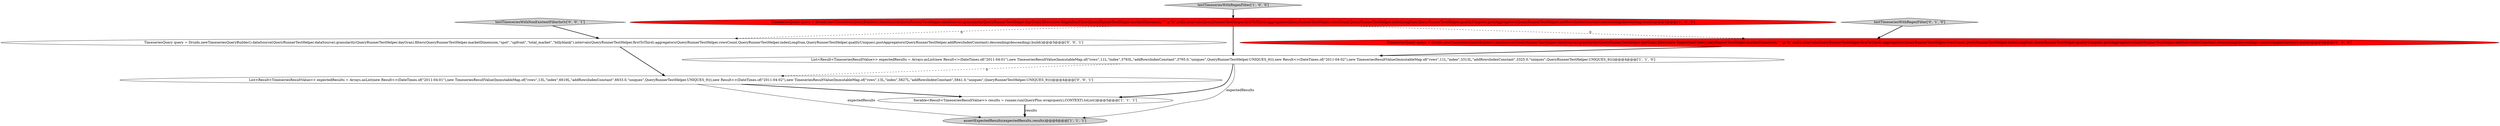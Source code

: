 digraph {
4 [style = filled, label = "assertExpectedResults(expectedResults,results)@@@6@@@['1', '1', '1']", fillcolor = lightgray, shape = ellipse image = "AAA0AAABBB1BBB"];
2 [style = filled, label = "TimeseriesQuery query = Druids.newTimeseriesQueryBuilder().dataSource(QueryRunnerTestHelper.dataSource).granularity(QueryRunnerTestHelper.dayGran).filters(new RegexDimFilter(QueryRunnerTestHelper.marketDimension,\"^.p.*$\",null)).intervals(QueryRunnerTestHelper.firstToThird).aggregators(QueryRunnerTestHelper.rowsCount,QueryRunnerTestHelper.indexLongSum,QueryRunnerTestHelper.qualityUniques).postAggregators(QueryRunnerTestHelper.addRowsIndexConstant).descending(descending).build()@@@3@@@['1', '0', '0']", fillcolor = red, shape = ellipse image = "AAA1AAABBB1BBB"];
1 [style = filled, label = "List<Result<TimeseriesResultValue>> expectedResults = Arrays.asList(new Result<>(DateTimes.of(\"2011-04-01\"),new TimeseriesResultValue(ImmutableMap.of(\"rows\",11L,\"index\",3783L,\"addRowsIndexConstant\",3795.0,\"uniques\",QueryRunnerTestHelper.UNIQUES_9))),new Result<>(DateTimes.of(\"2011-04-02\"),new TimeseriesResultValue(ImmutableMap.of(\"rows\",11L,\"index\",3313L,\"addRowsIndexConstant\",3325.0,\"uniques\",QueryRunnerTestHelper.UNIQUES_9))))@@@4@@@['1', '1', '0']", fillcolor = white, shape = ellipse image = "AAA0AAABBB1BBB"];
3 [style = filled, label = "testTimeseriesWithRegexFilter['1', '0', '0']", fillcolor = lightgray, shape = diamond image = "AAA0AAABBB1BBB"];
6 [style = filled, label = "TimeseriesQuery query = Druids.newTimeseriesQueryBuilder().dataSource(QueryRunnerTestHelper.dataSource).granularity(QueryRunnerTestHelper.dayGran).filters(new RegexDimFilter(QueryRunnerTestHelper.marketDimension,\"^.p.*$\",null)).intervals(QueryRunnerTestHelper.firstToThird).aggregators(QueryRunnerTestHelper.rowsCount,QueryRunnerTestHelper.indexLongSum,QueryRunnerTestHelper.qualityUniques).postAggregators(QueryRunnerTestHelper.addRowsIndexConstant).descending(descending).context(makeContext()).build()@@@3@@@['0', '1', '0']", fillcolor = red, shape = ellipse image = "AAA1AAABBB2BBB"];
8 [style = filled, label = "List<Result<TimeseriesResultValue>> expectedResults = Arrays.asList(new Result<>(DateTimes.of(\"2011-04-01\"),new TimeseriesResultValue(ImmutableMap.of(\"rows\",13L,\"index\",6619L,\"addRowsIndexConstant\",6633.0,\"uniques\",QueryRunnerTestHelper.UNIQUES_9))),new Result<>(DateTimes.of(\"2011-04-02\"),new TimeseriesResultValue(ImmutableMap.of(\"rows\",13L,\"index\",5827L,\"addRowsIndexConstant\",5841.0,\"uniques\",QueryRunnerTestHelper.UNIQUES_9))))@@@4@@@['0', '0', '1']", fillcolor = white, shape = ellipse image = "AAA0AAABBB3BBB"];
0 [style = filled, label = "Iterable<Result<TimeseriesResultValue>> results = runner.run(QueryPlus.wrap(query),CONTEXT).toList()@@@5@@@['1', '1', '1']", fillcolor = white, shape = ellipse image = "AAA0AAABBB1BBB"];
5 [style = filled, label = "testTimeseriesWithRegexFilter['0', '1', '0']", fillcolor = lightgray, shape = diamond image = "AAA0AAABBB2BBB"];
9 [style = filled, label = "testTimeseriesWithNonExistentFilterInOr['0', '0', '1']", fillcolor = lightgray, shape = diamond image = "AAA0AAABBB3BBB"];
7 [style = filled, label = "TimeseriesQuery query = Druids.newTimeseriesQueryBuilder().dataSource(QueryRunnerTestHelper.dataSource).granularity(QueryRunnerTestHelper.dayGran).filters(QueryRunnerTestHelper.marketDimension,\"spot\",\"upfront\",\"total_market\",\"billyblank\").intervals(QueryRunnerTestHelper.firstToThird).aggregators(QueryRunnerTestHelper.rowsCount,QueryRunnerTestHelper.indexLongSum,QueryRunnerTestHelper.qualityUniques).postAggregators(QueryRunnerTestHelper.addRowsIndexConstant).descending(descending).build()@@@3@@@['0', '0', '1']", fillcolor = white, shape = ellipse image = "AAA0AAABBB3BBB"];
8->0 [style = bold, label=""];
6->1 [style = bold, label=""];
1->8 [style = dashed, label="0"];
8->4 [style = solid, label="expectedResults"];
1->0 [style = bold, label=""];
5->6 [style = bold, label=""];
3->2 [style = bold, label=""];
0->4 [style = solid, label="results"];
9->7 [style = bold, label=""];
7->8 [style = bold, label=""];
0->4 [style = bold, label=""];
2->7 [style = dashed, label="0"];
2->1 [style = bold, label=""];
1->4 [style = solid, label="expectedResults"];
2->6 [style = dashed, label="0"];
}
